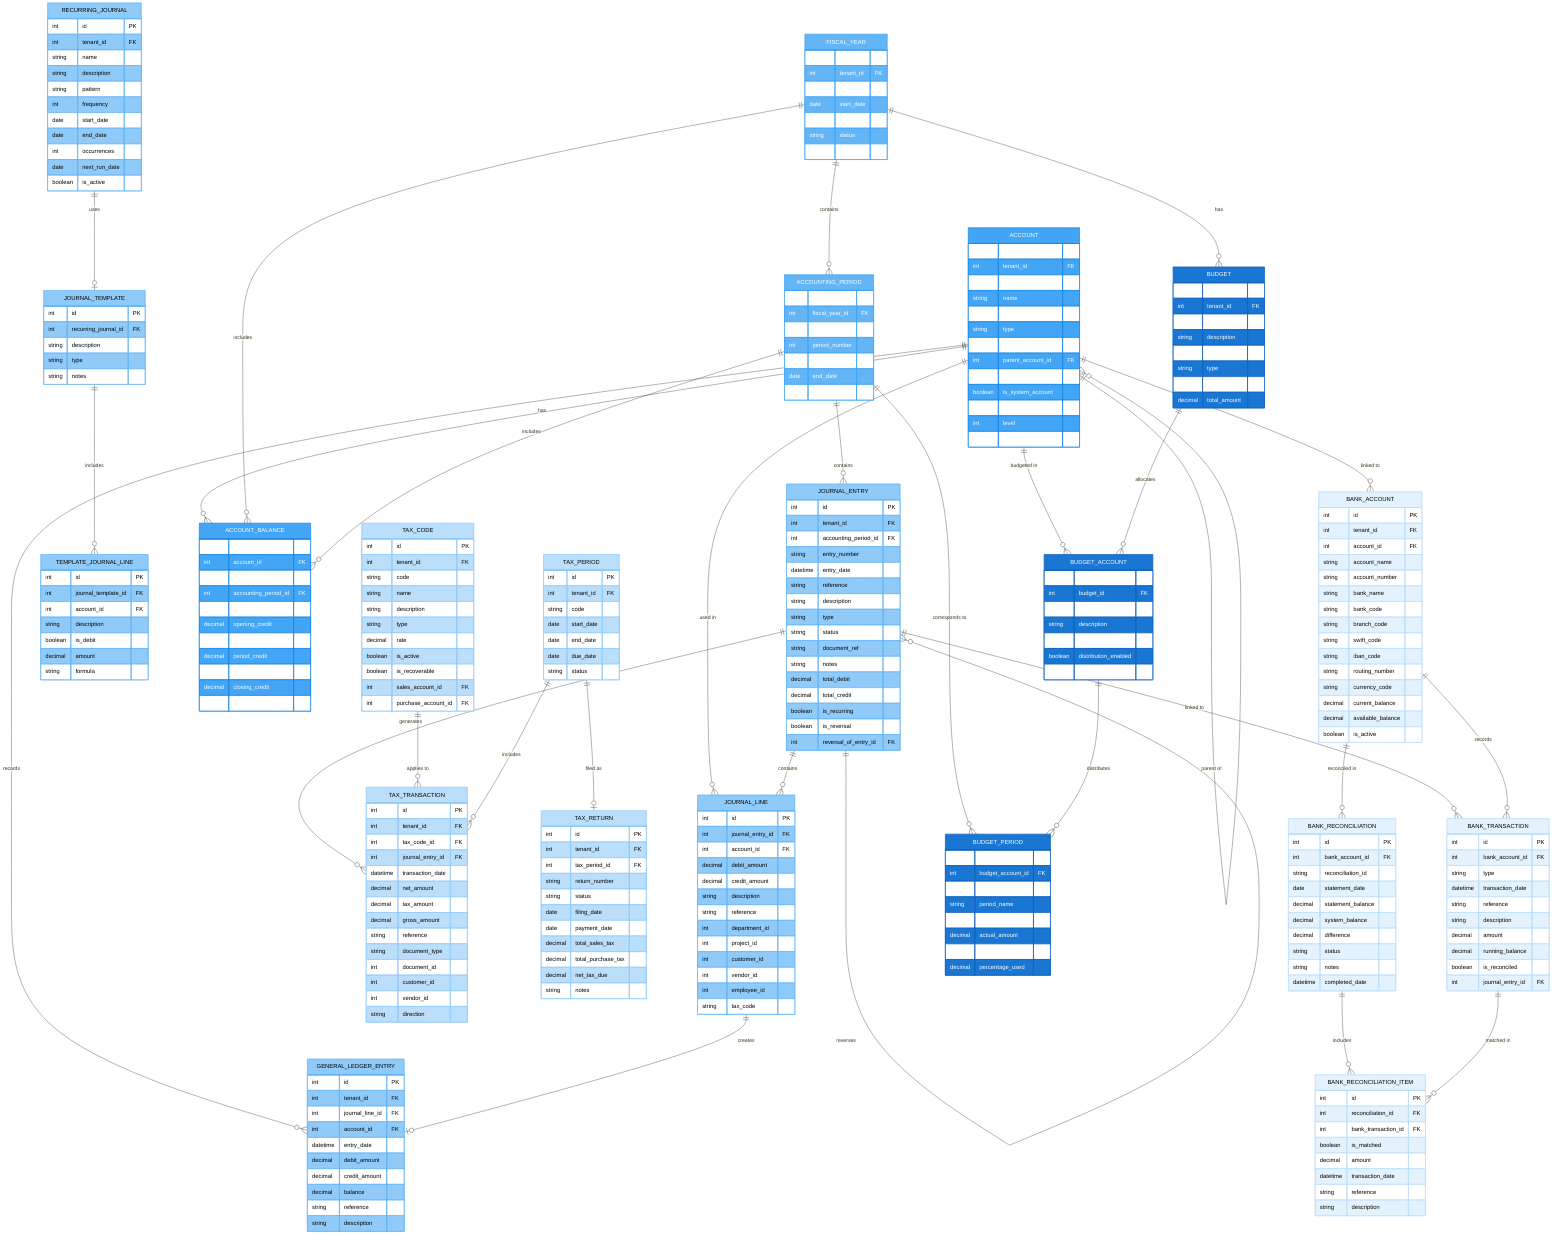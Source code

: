 erDiagram
    %% Entity Definitions
    ACCOUNT {
        int id PK
        int tenant_id FK
        string code
        string name
        string description
        string type
        string category
        int parent_account_id FK
        boolean is_active
        boolean is_system_account
        string currency_code
        int level
        boolean allow_journal_entries
    }
    
    FISCAL_YEAR {
        int id PK
        int tenant_id FK
        string name
        date start_date
        date end_date
        string status
        boolean is_current
    }
    
    ACCOUNTING_PERIOD {
        int id PK
        int fiscal_year_id FK
        string name
        int period_number
        date start_date
        date end_date
        string status
    }
    
    JOURNAL_ENTRY {
        int id PK
        int tenant_id FK
        int accounting_period_id FK
        string entry_number
        datetime entry_date
        string reference
        string description
        string type
        string status
        string document_ref
        string notes
        decimal total_debit
        decimal total_credit
        boolean is_recurring
        boolean is_reversal
        int reversal_of_entry_id FK
    }
    
    JOURNAL_LINE {
        int id PK
        int journal_entry_id FK
        int account_id FK
        decimal debit_amount
        decimal credit_amount
        string description
        string reference
        int department_id
        int project_id
        int customer_id
        int vendor_id
        int employee_id
        string tax_code
    }
    
    RECURRING_JOURNAL {
        int id PK
        int tenant_id FK
        string name
        string description
        string pattern
        int frequency
        date start_date
        date end_date
        int occurrences
        date next_run_date
        boolean is_active
    }
    
    JOURNAL_TEMPLATE {
        int id PK
        int recurring_journal_id FK
        string description
        string type
        string notes
    }
    
    TEMPLATE_JOURNAL_LINE {
        int id PK
        int journal_template_id FK
        int account_id FK
        string description
        boolean is_debit
        decimal amount
        string formula
    }
    
    GENERAL_LEDGER_ENTRY {
        int id PK
        int tenant_id FK
        int journal_line_id FK
        int account_id FK
        datetime entry_date
        decimal debit_amount
        decimal credit_amount
        decimal balance
        string reference
        string description
    }
    
    ACCOUNT_BALANCE {
        int id PK
        int account_id FK
        int fiscal_year_id FK
        int accounting_period_id FK
        decimal opening_debit
        decimal opening_credit
        decimal period_debit
        decimal period_credit
        decimal closing_debit
        decimal closing_credit
        decimal balance
    }
    
    TAX_CODE {
        int id PK
        int tenant_id FK
        string code
        string name
        string description
        string type
        decimal rate
        boolean is_active
        boolean is_recoverable
        int sales_account_id FK
        int purchase_account_id FK
    }
    
    TAX_PERIOD {
        int id PK
        int tenant_id FK
        string code
        date start_date
        date end_date
        date due_date
        string status
    }
    
    TAX_TRANSACTION {
        int id PK
        int tenant_id FK
        int tax_code_id FK
        int journal_entry_id FK
        datetime transaction_date
        decimal net_amount
        decimal tax_amount
        decimal gross_amount
        string reference
        string document_type
        int document_id
        int customer_id
        int vendor_id
        string direction
    }
    
    TAX_RETURN {
        int id PK
        int tenant_id FK
        int tax_period_id FK
        string return_number
        string status
        date filing_date
        date payment_date
        decimal total_sales_tax
        decimal total_purchase_tax
        decimal net_tax_due
        string notes
    }
    
    BANK_ACCOUNT {
        int id PK
        int tenant_id FK
        int account_id FK
        string account_name
        string account_number
        string bank_name
        string bank_code
        string branch_code
        string swift_code
        string iban_code
        string routing_number
        string currency_code
        decimal current_balance
        decimal available_balance
        boolean is_active
    }
    
    BANK_TRANSACTION {
        int id PK
        int bank_account_id FK
        string type
        datetime transaction_date
        string reference
        string description
        decimal amount
        decimal running_balance
        boolean is_reconciled
        int journal_entry_id FK
    }
    
    BANK_RECONCILIATION {
        int id PK
        int bank_account_id FK
        string reconciliation_id
        date statement_date
        decimal statement_balance
        decimal system_balance
        decimal difference
        string status
        string notes
        datetime completed_date
    }
    
    BANK_RECONCILIATION_ITEM {
        int id PK
        int reconciliation_id FK
        int bank_transaction_id FK
        boolean is_matched
        decimal amount
        datetime transaction_date
        string reference
        string description
    }
    
    BUDGET {
        int id PK
        int tenant_id FK
        string name
        string description
        int fiscal_year_id FK
        string type
        string status
        decimal total_amount
    }
    
    BUDGET_ACCOUNT {
        int id PK
        int budget_id FK
        int account_id FK
        string description
        decimal annual_amount
        boolean distribution_enabled
        string distribution_method
    }
    
    BUDGET_PERIOD {
        int id PK
        int budget_account_id FK
        int period_number
        string period_name
        decimal amount
        decimal actual_amount
        decimal variance
        decimal percentage_used
    }
    
    %% Relationships
    ACCOUNT ||--o{ ACCOUNT : "parent of"
    ACCOUNT ||--o{ JOURNAL_LINE : "used in"
    ACCOUNT ||--o{ GENERAL_LEDGER_ENTRY : "records"
    ACCOUNT ||--o{ ACCOUNT_BALANCE : "has"
    ACCOUNT ||--o{ BANK_ACCOUNT : "linked to"
    ACCOUNT ||--o{ BUDGET_ACCOUNT : "budgeted in"
    
    FISCAL_YEAR ||--o{ ACCOUNTING_PERIOD : "contains"
    FISCAL_YEAR ||--o{ ACCOUNT_BALANCE : "includes"
    FISCAL_YEAR ||--o{ BUDGET : "has"
    
    ACCOUNTING_PERIOD ||--o{ JOURNAL_ENTRY : "contains"
    ACCOUNTING_PERIOD ||--o{ ACCOUNT_BALANCE : "includes"
    ACCOUNTING_PERIOD ||--o{ BUDGET_PERIOD : "corresponds to"
    
    JOURNAL_ENTRY ||--o{ JOURNAL_LINE : "contains"
    JOURNAL_ENTRY ||--o{ JOURNAL_ENTRY : "reverses"
    JOURNAL_ENTRY ||--o{ TAX_TRANSACTION : "generates"
    JOURNAL_ENTRY ||--o{ BANK_TRANSACTION : "linked to"
    
    RECURRING_JOURNAL ||--o| JOURNAL_TEMPLATE : "uses"
    JOURNAL_TEMPLATE ||--o{ TEMPLATE_JOURNAL_LINE : "includes"
    
    JOURNAL_LINE ||--o| GENERAL_LEDGER_ENTRY : "creates"
    
    TAX_CODE ||--o{ TAX_TRANSACTION : "applies to"
    TAX_PERIOD ||--o{ TAX_TRANSACTION : "includes"
    TAX_PERIOD ||--o| TAX_RETURN : "filed as"
    
    BANK_ACCOUNT ||--o{ BANK_TRANSACTION : "records"
    BANK_ACCOUNT ||--o{ BANK_RECONCILIATION : "reconciled in"
    
    BANK_RECONCILIATION ||--o{ BANK_RECONCILIATION_ITEM : "includes"
    BANK_TRANSACTION ||--o{ BANK_RECONCILIATION_ITEM : "matched in"
    
    BUDGET ||--o{ BUDGET_ACCOUNT : "allocates"
    BUDGET_ACCOUNT ||--o{ BUDGET_PERIOD : "distributes"
    
    %% Styling with class definitions
    classDef account_entities fill:#42A5F5,stroke:#1E88E5,color:white
    classDef period_entities fill:#64B5F6,stroke:#42A5F5,color:white
    classDef journal_entities fill:#90CAF9,stroke:#64B5F6,color:black
    classDef tax_entities fill:#BBDEFB,stroke:#90CAF9,color:black
    classDef bank_entities fill:#E3F2FD,stroke:#BBDEFB,color:black
    classDef budget_entities fill:#1976D2,stroke:#1565C0,color:white
    
    class ACCOUNT,ACCOUNT_BALANCE account_entities
    class FISCAL_YEAR,ACCOUNTING_PERIOD period_entities
    class JOURNAL_ENTRY,JOURNAL_LINE,RECURRING_JOURNAL,JOURNAL_TEMPLATE,TEMPLATE_JOURNAL_LINE,GENERAL_LEDGER_ENTRY journal_entities
    class TAX_CODE,TAX_PERIOD,TAX_TRANSACTION,TAX_RETURN tax_entities
    class BANK_ACCOUNT,BANK_TRANSACTION,BANK_RECONCILIATION,BANK_RECONCILIATION_ITEM bank_entities
    class BUDGET,BUDGET_ACCOUNT,BUDGET_PERIOD budget_entities